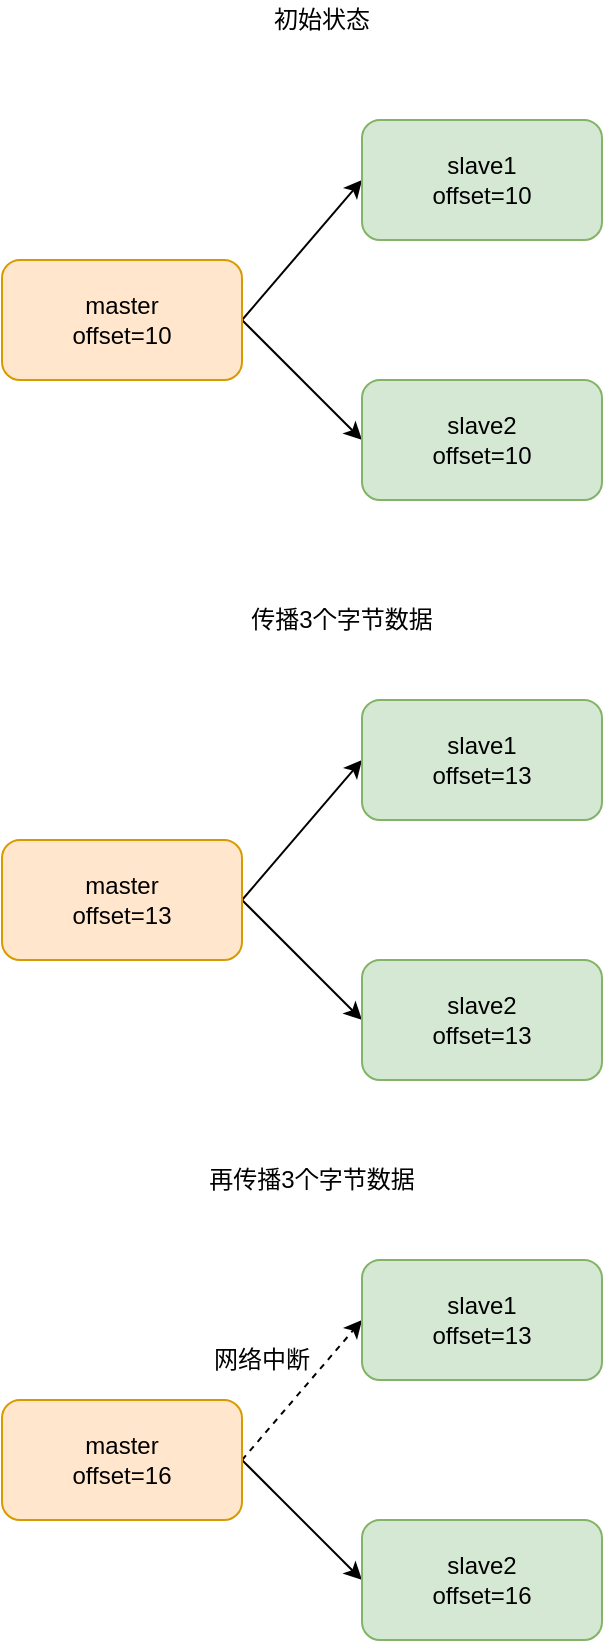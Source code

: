 <mxfile version="14.1.8" type="github">
  <diagram id="QZ6jOh2ZuSiQ00FRAZpH" name="Page-1">
    <mxGraphModel dx="1426" dy="771" grid="1" gridSize="10" guides="1" tooltips="1" connect="1" arrows="1" fold="1" page="1" pageScale="1" pageWidth="827" pageHeight="1169" math="0" shadow="0">
      <root>
        <mxCell id="0" />
        <mxCell id="1" parent="0" />
        <mxCell id="3LD64fJJDKeRPqeHcYGN-4" style="rounded=0;orthogonalLoop=1;jettySize=auto;html=1;exitX=1;exitY=0.5;exitDx=0;exitDy=0;entryX=0;entryY=0.5;entryDx=0;entryDy=0;" edge="1" parent="1" source="3LD64fJJDKeRPqeHcYGN-1" target="3LD64fJJDKeRPqeHcYGN-2">
          <mxGeometry relative="1" as="geometry" />
        </mxCell>
        <mxCell id="3LD64fJJDKeRPqeHcYGN-5" style="rounded=0;orthogonalLoop=1;jettySize=auto;html=1;exitX=1;exitY=0.5;exitDx=0;exitDy=0;entryX=0;entryY=0.5;entryDx=0;entryDy=0;" edge="1" parent="1" source="3LD64fJJDKeRPqeHcYGN-1" target="3LD64fJJDKeRPqeHcYGN-3">
          <mxGeometry relative="1" as="geometry" />
        </mxCell>
        <mxCell id="3LD64fJJDKeRPqeHcYGN-1" value="master&lt;br&gt;offset=10" style="rounded=1;whiteSpace=wrap;html=1;fillColor=#ffe6cc;strokeColor=#d79b00;" vertex="1" parent="1">
          <mxGeometry x="145" y="260" width="120" height="60" as="geometry" />
        </mxCell>
        <mxCell id="3LD64fJJDKeRPqeHcYGN-2" value="slave1&lt;br&gt;offset=10" style="rounded=1;whiteSpace=wrap;html=1;fillColor=#d5e8d4;strokeColor=#82b366;" vertex="1" parent="1">
          <mxGeometry x="325" y="190" width="120" height="60" as="geometry" />
        </mxCell>
        <mxCell id="3LD64fJJDKeRPqeHcYGN-3" value="slave2&lt;br&gt;offset=10" style="rounded=1;whiteSpace=wrap;html=1;fillColor=#d5e8d4;strokeColor=#82b366;" vertex="1" parent="1">
          <mxGeometry x="325" y="320" width="120" height="60" as="geometry" />
        </mxCell>
        <mxCell id="3LD64fJJDKeRPqeHcYGN-6" value="初始状态" style="text;html=1;strokeColor=none;fillColor=none;align=center;verticalAlign=middle;whiteSpace=wrap;rounded=0;" vertex="1" parent="1">
          <mxGeometry x="270" y="130" width="70" height="20" as="geometry" />
        </mxCell>
        <mxCell id="3LD64fJJDKeRPqeHcYGN-9" value="传播3个字节数据" style="text;html=1;strokeColor=none;fillColor=none;align=center;verticalAlign=middle;whiteSpace=wrap;rounded=0;" vertex="1" parent="1">
          <mxGeometry x="260" y="430" width="110" height="20" as="geometry" />
        </mxCell>
        <mxCell id="3LD64fJJDKeRPqeHcYGN-10" style="rounded=0;orthogonalLoop=1;jettySize=auto;html=1;exitX=1;exitY=0.5;exitDx=0;exitDy=0;entryX=0;entryY=0.5;entryDx=0;entryDy=0;" edge="1" parent="1" source="3LD64fJJDKeRPqeHcYGN-12" target="3LD64fJJDKeRPqeHcYGN-13">
          <mxGeometry relative="1" as="geometry" />
        </mxCell>
        <mxCell id="3LD64fJJDKeRPqeHcYGN-11" style="rounded=0;orthogonalLoop=1;jettySize=auto;html=1;exitX=1;exitY=0.5;exitDx=0;exitDy=0;entryX=0;entryY=0.5;entryDx=0;entryDy=0;" edge="1" parent="1" source="3LD64fJJDKeRPqeHcYGN-12" target="3LD64fJJDKeRPqeHcYGN-14">
          <mxGeometry relative="1" as="geometry" />
        </mxCell>
        <mxCell id="3LD64fJJDKeRPqeHcYGN-12" value="master&lt;br&gt;offset=13" style="rounded=1;whiteSpace=wrap;html=1;fillColor=#ffe6cc;strokeColor=#d79b00;" vertex="1" parent="1">
          <mxGeometry x="145" y="550" width="120" height="60" as="geometry" />
        </mxCell>
        <mxCell id="3LD64fJJDKeRPqeHcYGN-13" value="slave1&lt;br&gt;offset=13" style="rounded=1;whiteSpace=wrap;html=1;fillColor=#d5e8d4;strokeColor=#82b366;" vertex="1" parent="1">
          <mxGeometry x="325" y="480" width="120" height="60" as="geometry" />
        </mxCell>
        <mxCell id="3LD64fJJDKeRPqeHcYGN-14" value="slave2&lt;br&gt;offset=13" style="rounded=1;whiteSpace=wrap;html=1;fillColor=#d5e8d4;strokeColor=#82b366;" vertex="1" parent="1">
          <mxGeometry x="325" y="610" width="120" height="60" as="geometry" />
        </mxCell>
        <mxCell id="3LD64fJJDKeRPqeHcYGN-15" value="再传播3个字节数据" style="text;html=1;strokeColor=none;fillColor=none;align=center;verticalAlign=middle;whiteSpace=wrap;rounded=0;" vertex="1" parent="1">
          <mxGeometry x="245" y="710" width="110" height="20" as="geometry" />
        </mxCell>
        <mxCell id="3LD64fJJDKeRPqeHcYGN-16" style="rounded=0;orthogonalLoop=1;jettySize=auto;html=1;exitX=1;exitY=0.5;exitDx=0;exitDy=0;entryX=0;entryY=0.5;entryDx=0;entryDy=0;dashed=1;" edge="1" parent="1" source="3LD64fJJDKeRPqeHcYGN-18" target="3LD64fJJDKeRPqeHcYGN-19">
          <mxGeometry relative="1" as="geometry" />
        </mxCell>
        <mxCell id="3LD64fJJDKeRPqeHcYGN-17" style="rounded=0;orthogonalLoop=1;jettySize=auto;html=1;exitX=1;exitY=0.5;exitDx=0;exitDy=0;entryX=0;entryY=0.5;entryDx=0;entryDy=0;" edge="1" parent="1" source="3LD64fJJDKeRPqeHcYGN-18" target="3LD64fJJDKeRPqeHcYGN-20">
          <mxGeometry relative="1" as="geometry" />
        </mxCell>
        <mxCell id="3LD64fJJDKeRPqeHcYGN-18" value="master&lt;br&gt;offset=16" style="rounded=1;whiteSpace=wrap;html=1;fillColor=#ffe6cc;strokeColor=#d79b00;" vertex="1" parent="1">
          <mxGeometry x="145" y="830" width="120" height="60" as="geometry" />
        </mxCell>
        <mxCell id="3LD64fJJDKeRPqeHcYGN-19" value="slave1&lt;br&gt;offset=13" style="rounded=1;whiteSpace=wrap;html=1;fillColor=#d5e8d4;strokeColor=#82b366;" vertex="1" parent="1">
          <mxGeometry x="325" y="760" width="120" height="60" as="geometry" />
        </mxCell>
        <mxCell id="3LD64fJJDKeRPqeHcYGN-20" value="slave2&lt;br&gt;offset=16" style="rounded=1;whiteSpace=wrap;html=1;fillColor=#d5e8d4;strokeColor=#82b366;" vertex="1" parent="1">
          <mxGeometry x="325" y="890" width="120" height="60" as="geometry" />
        </mxCell>
        <mxCell id="3LD64fJJDKeRPqeHcYGN-21" value="网络中断" style="text;html=1;strokeColor=none;fillColor=none;align=center;verticalAlign=middle;whiteSpace=wrap;rounded=0;" vertex="1" parent="1">
          <mxGeometry x="245" y="800" width="60" height="20" as="geometry" />
        </mxCell>
      </root>
    </mxGraphModel>
  </diagram>
</mxfile>
